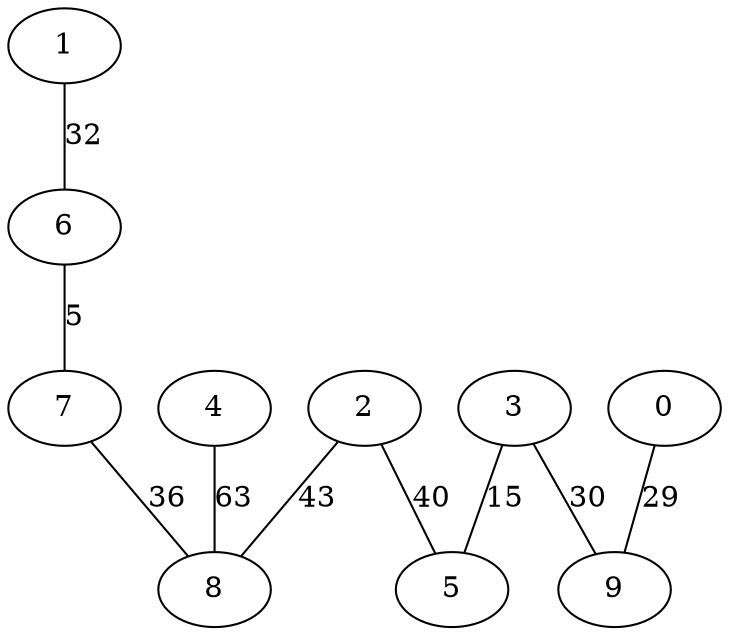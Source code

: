 graph G {
    6 -- 7 [label="5"];
    3 -- 5 [label="15"];
    0 -- 9 [label="29"];
    3 -- 9 [label="30"];
    1 -- 6 [label="32"];
    7 -- 8 [label="36"];
    2 -- 5 [label="40"];
    2 -- 8 [label="43"];
    4 -- 8 [label="63"];
}
